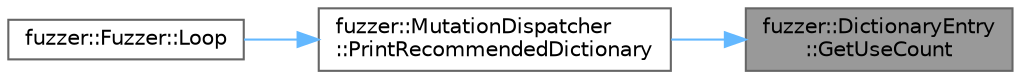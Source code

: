 digraph "fuzzer::DictionaryEntry::GetUseCount"
{
 // LATEX_PDF_SIZE
  bgcolor="transparent";
  edge [fontname=Helvetica,fontsize=10,labelfontname=Helvetica,labelfontsize=10];
  node [fontname=Helvetica,fontsize=10,shape=box,height=0.2,width=0.4];
  rankdir="RL";
  Node1 [id="Node000001",label="fuzzer::DictionaryEntry\l::GetUseCount",height=0.2,width=0.4,color="gray40", fillcolor="grey60", style="filled", fontcolor="black",tooltip=" "];
  Node1 -> Node2 [id="edge1_Node000001_Node000002",dir="back",color="steelblue1",style="solid",tooltip=" "];
  Node2 [id="Node000002",label="fuzzer::MutationDispatcher\l::PrintRecommendedDictionary",height=0.2,width=0.4,color="grey40", fillcolor="white", style="filled",URL="$classfuzzer_1_1_mutation_dispatcher.html#a2846a7899fa59000aeaf909b8174f6a9",tooltip=" "];
  Node2 -> Node3 [id="edge2_Node000002_Node000003",dir="back",color="steelblue1",style="solid",tooltip=" "];
  Node3 [id="Node000003",label="fuzzer::Fuzzer::Loop",height=0.2,width=0.4,color="grey40", fillcolor="white", style="filled",URL="$classfuzzer_1_1_fuzzer.html#a0306e29f06ced3d24ed0417ea2fef34b",tooltip=" "];
}
